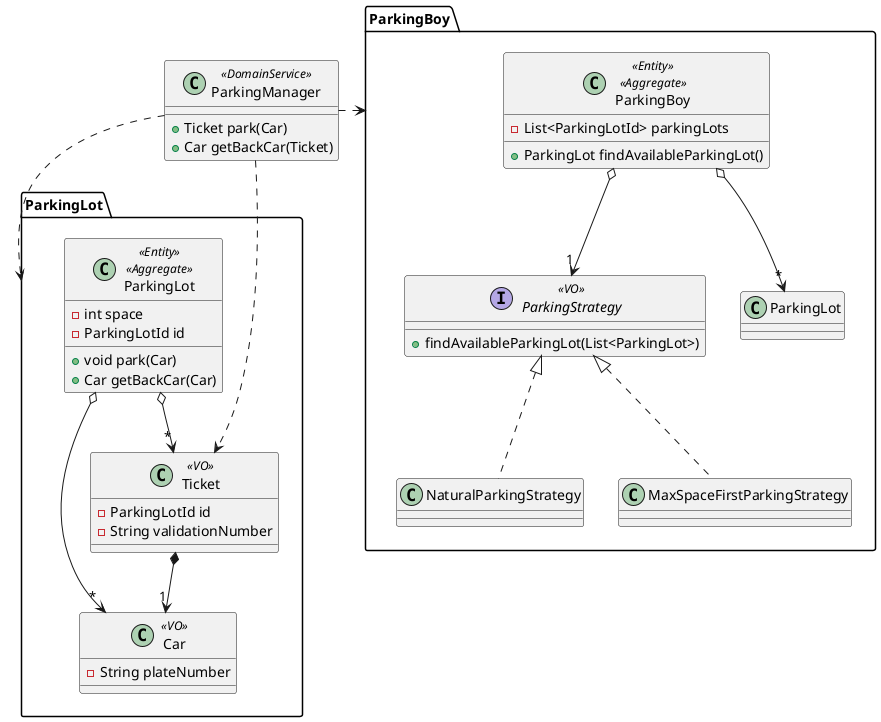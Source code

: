 @startuml

package ParkingLot {
	class ParkingLot <<Entity>> <<Aggregate>> {
	- int space
	- ParkingLotId id
	+void park(Car)
	+Car getBackCar(Car)
	}

	class Car <<VO>> {
	- String plateNumber
	}

	class Ticket <<VO>> {
	- ParkingLotId id
	- String validationNumber
	}

	Ticket *--> "1" Car
	ParkingLot o--> "*" Car
	ParkingLot o--> "*" Ticket
}

package ParkingBoy {
	interface ParkingStrategy <<VO>> {
	+ findAvailableParkingLot(List<ParkingLot>)
	}

	class ParkingBoy <<Entity>> <<Aggregate>> {
	- List<ParkingLotId> parkingLots
	+ ParkingLot findAvailableParkingLot()
	}

	ParkingBoy o--> "*" ParkingLot
	ParkingBoy o--> "1" ParkingStrategy
	ParkingStrategy <|.. NaturalParkingStrategy
	ParkingStrategy <|.. MaxSpaceFirstParkingStrategy

}

class ParkingManager <<DomainService>> {
+ Ticket park(Car)
+ Car getBackCar(Ticket)
}

ParkingManager .>  ParkingBoy
ParkingManager ..>  ParkingLot
ParkingManager ...>  Ticket



@enduml
